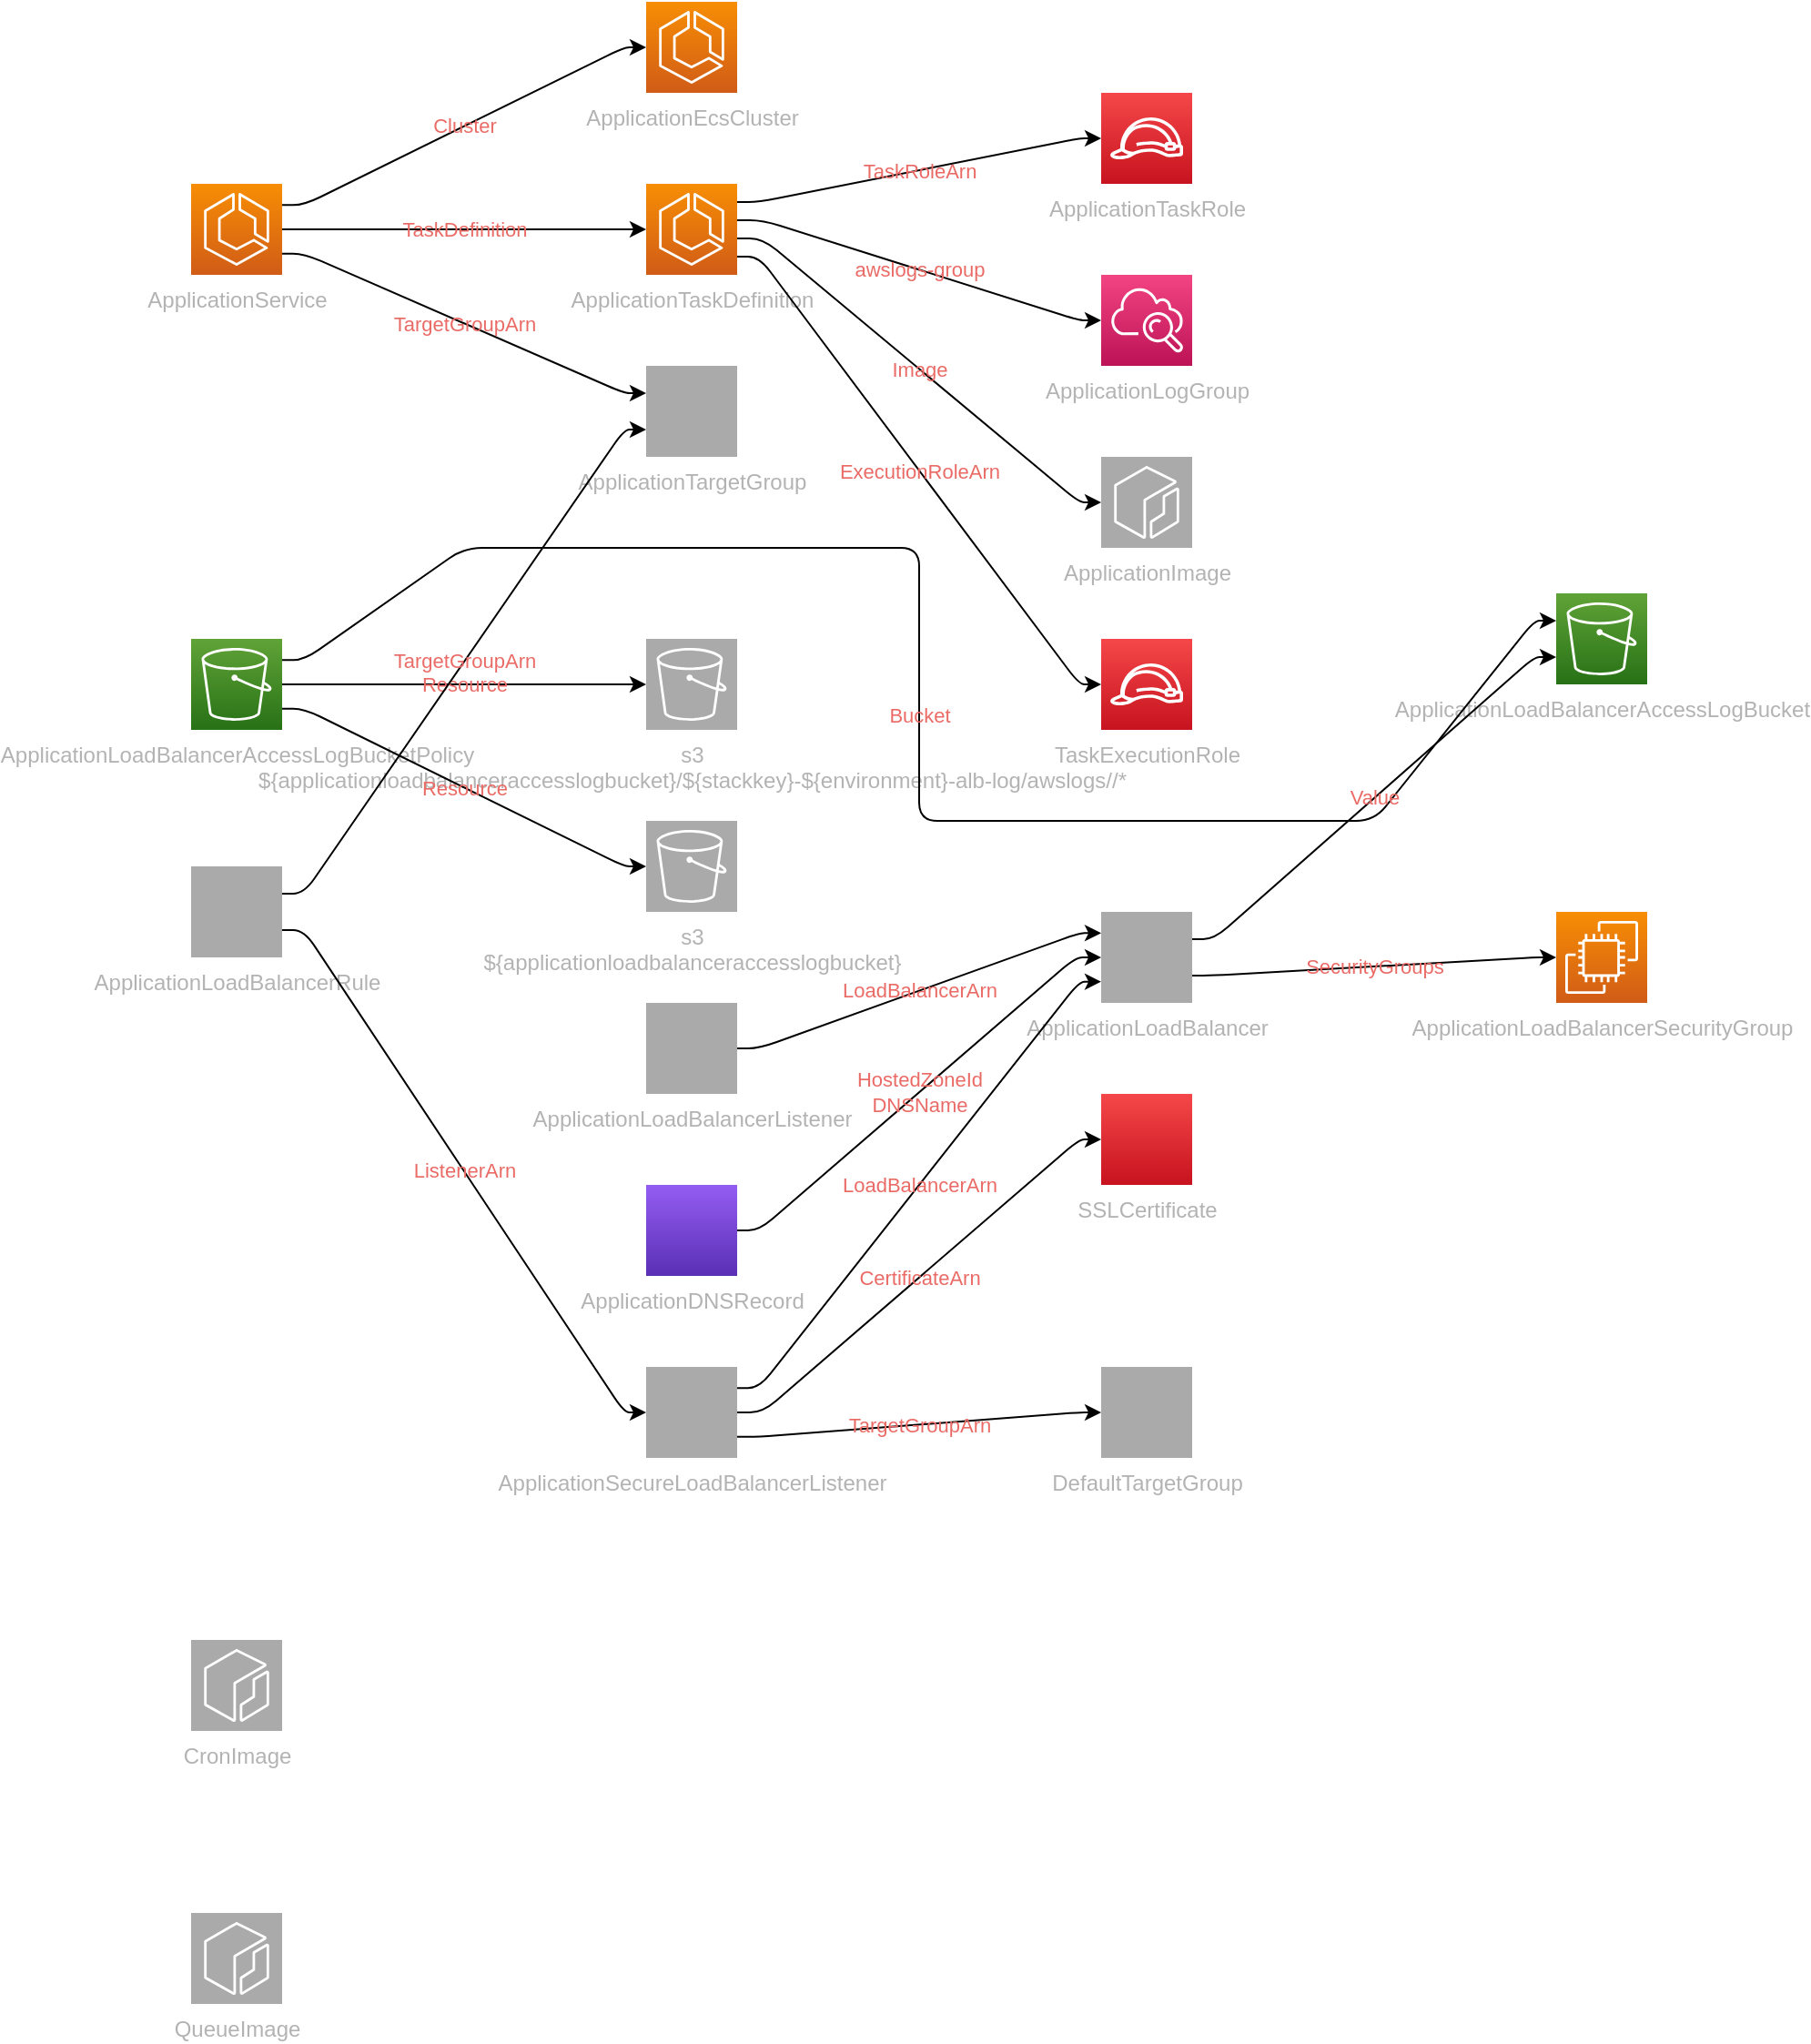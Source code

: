 <mxfile version="13.1.3" pages="2">
            <diagram id="diagramid" name="Diagram">
              <mxGraphModel><root><mxCell id="0"/><mxCell id="1" parent="0"/><mxCell id="2" value="ApplicationImage" style="outlineConnect=0;fontColor=#B3B3B3;gradientColor=#aaaaaa;gradientDirection=north;fillColor=#aaaaaa;strokeColor=#ffffff;dashed=0;verticalLabelPosition=bottom;verticalAlign=top;align=center;html=1;fontSize=12;fontStyle=0;aspect=fixed;shape=mxgraph.aws4.resourceIcon;resIcon=mxgraph.aws4.ecr;" vertex="1" parent="1"><mxGeometry x="500" y="250" width="50" height="50" as="geometry"/></mxCell><mxCell id="3" value="TaskExecutionRole" style="outlineConnect=0;fontColor=#B3B3B3;gradientColor=#F54749;gradientDirection=north;fillColor=#C7131F;strokeColor=#ffffff;dashed=0;verticalLabelPosition=bottom;verticalAlign=top;align=center;html=1;fontSize=12;fontStyle=0;aspect=fixed;shape=mxgraph.aws4.resourceIcon;resIcon=mxgraph.aws4.role;" vertex="1" parent="1"><mxGeometry x="500" y="350" width="50" height="50" as="geometry"/></mxCell><mxCell id="4" value="ApplicationEcsCluster" style="outlineConnect=0;fontColor=#B3B3B3;gradientColor=#F78E04;gradientDirection=north;fillColor=#D05C17;strokeColor=#ffffff;dashed=0;verticalLabelPosition=bottom;verticalAlign=top;align=center;html=1;fontSize=12;fontStyle=0;aspect=fixed;shape=mxgraph.aws4.resourceIcon;resIcon=mxgraph.aws4.ecs;" vertex="1" parent="1"><mxGeometry x="250" width="50" height="50" as="geometry"/></mxCell><mxCell id="5" value="ApplicationTaskRole" style="outlineConnect=0;fontColor=#B3B3B3;gradientColor=#F54749;gradientDirection=north;fillColor=#C7131F;strokeColor=#ffffff;dashed=0;verticalLabelPosition=bottom;verticalAlign=top;align=center;html=1;fontSize=12;fontStyle=0;aspect=fixed;shape=mxgraph.aws4.resourceIcon;resIcon=mxgraph.aws4.role;" vertex="1" parent="1"><mxGeometry x="500" y="50" width="50" height="50" as="geometry"/></mxCell><mxCell id="6" value="ApplicationLogGroup" style="outlineConnect=0;fontColor=#B3B3B3;gradientColor=#F34482;gradientDirection=north;fillColor=#BC1356;strokeColor=#ffffff;dashed=0;verticalLabelPosition=bottom;verticalAlign=top;align=center;html=1;fontSize=12;fontStyle=0;aspect=fixed;shape=mxgraph.aws4.resourceIcon;resIcon=mxgraph.aws4.cloudwatch;" vertex="1" parent="1"><mxGeometry x="500" y="150" width="50" height="50" as="geometry"/></mxCell><mxCell id="7" value="ApplicationTaskDefinition" style="outlineConnect=0;fontColor=#B3B3B3;gradientColor=#F78E04;gradientDirection=north;fillColor=#D05C17;strokeColor=#ffffff;dashed=0;verticalLabelPosition=bottom;verticalAlign=top;align=center;html=1;fontSize=12;fontStyle=0;aspect=fixed;shape=mxgraph.aws4.resourceIcon;resIcon=mxgraph.aws4.ecs;" vertex="1" parent="1"><mxGeometry x="250" y="100" width="50" height="50" as="geometry"/></mxCell><mxCell id="8" value="ApplicationService" style="outlineConnect=0;fontColor=#B3B3B3;gradientColor=#F78E04;gradientDirection=north;fillColor=#D05C17;strokeColor=#ffffff;dashed=0;verticalLabelPosition=bottom;verticalAlign=top;align=center;html=1;fontSize=12;fontStyle=0;aspect=fixed;shape=mxgraph.aws4.resourceIcon;resIcon=mxgraph.aws4.ecs;" vertex="1" parent="1"><mxGeometry y="100" width="50" height="50" as="geometry"/></mxCell><mxCell id="9" value="SSLCertificate" style="outlineConnect=0;fontColor=#B3B3B3;gradientColor=#F54749;gradientDirection=north;fillColor=#C7131F;strokeColor=#ffffff;dashed=0;verticalLabelPosition=bottom;verticalAlign=top;align=center;html=1;fontSize=12;fontStyle=0;aspect=fixed;shape=mxgraph.aws4.resourceIcon;resIcon=mxgraph.aws4.certificatemanager;" vertex="1" parent="1"><mxGeometry x="500" y="600" width="50" height="50" as="geometry"/></mxCell><mxCell id="10" value="DefaultTargetGroup" style="outlineConnect=0;fontColor=#B3B3B3;gradientColor=#aaaaaa;gradientDirection=north;fillColor=#aaaaaa;strokeColor=#ffffff;dashed=0;verticalLabelPosition=bottom;verticalAlign=top;align=center;html=1;fontSize=12;fontStyle=0;aspect=fixed;shape=mxgraph.aws4.resourceIcon;resIcon=mxgraph.aws4.elasticloadbalancingv2;" vertex="1" parent="1"><mxGeometry x="500" y="750" width="50" height="50" as="geometry"/></mxCell><mxCell id="11" value="ApplicationTargetGroup" style="outlineConnect=0;fontColor=#B3B3B3;gradientColor=#aaaaaa;gradientDirection=north;fillColor=#aaaaaa;strokeColor=#ffffff;dashed=0;verticalLabelPosition=bottom;verticalAlign=top;align=center;html=1;fontSize=12;fontStyle=0;aspect=fixed;shape=mxgraph.aws4.resourceIcon;resIcon=mxgraph.aws4.elasticloadbalancingv2;" vertex="1" parent="1"><mxGeometry x="250" y="200" width="50" height="50" as="geometry"/></mxCell><mxCell id="12" value="ApplicationLoadBalancerAccessLogBucket" style="outlineConnect=0;fontColor=#B3B3B3;gradientColor=#60A337;gradientDirection=north;fillColor=#277116;strokeColor=#ffffff;dashed=0;verticalLabelPosition=bottom;verticalAlign=top;align=center;html=1;fontSize=12;fontStyle=0;aspect=fixed;shape=mxgraph.aws4.resourceIcon;resIcon=mxgraph.aws4.s3;" vertex="1" parent="1"><mxGeometry x="750" y="325" width="50" height="50" as="geometry"/></mxCell><mxCell id="13" value="ApplicationLoadBalancerAccessLogBucketPolicy" style="outlineConnect=0;fontColor=#B3B3B3;gradientColor=#60A337;gradientDirection=north;fillColor=#277116;strokeColor=#ffffff;dashed=0;verticalLabelPosition=bottom;verticalAlign=top;align=center;html=1;fontSize=12;fontStyle=0;aspect=fixed;shape=mxgraph.aws4.resourceIcon;resIcon=mxgraph.aws4.s3;" vertex="1" parent="1"><mxGeometry y="350" width="50" height="50" as="geometry"/></mxCell><mxCell id="14" value="ApplicationLoadBalancerSecurityGroup" style="outlineConnect=0;fontColor=#B3B3B3;gradientColor=#F78E04;gradientDirection=north;fillColor=#D05C17;strokeColor=#ffffff;dashed=0;verticalLabelPosition=bottom;verticalAlign=top;align=center;html=1;fontSize=12;fontStyle=0;aspect=fixed;shape=mxgraph.aws4.resourceIcon;resIcon=mxgraph.aws4.ec2;" vertex="1" parent="1"><mxGeometry x="750" y="500" width="50" height="50" as="geometry"/></mxCell><mxCell id="15" value="ApplicationLoadBalancer" style="outlineConnect=0;fontColor=#B3B3B3;gradientColor=#aaaaaa;gradientDirection=north;fillColor=#aaaaaa;strokeColor=#ffffff;dashed=0;verticalLabelPosition=bottom;verticalAlign=top;align=center;html=1;fontSize=12;fontStyle=0;aspect=fixed;shape=mxgraph.aws4.resourceIcon;resIcon=mxgraph.aws4.elasticloadbalancingv2;" vertex="1" parent="1"><mxGeometry x="500" y="500" width="50" height="50" as="geometry"/></mxCell><mxCell id="16" value="ApplicationLoadBalancerListener" style="outlineConnect=0;fontColor=#B3B3B3;gradientColor=#aaaaaa;gradientDirection=north;fillColor=#aaaaaa;strokeColor=#ffffff;dashed=0;verticalLabelPosition=bottom;verticalAlign=top;align=center;html=1;fontSize=12;fontStyle=0;aspect=fixed;shape=mxgraph.aws4.resourceIcon;resIcon=mxgraph.aws4.elasticloadbalancingv2;" vertex="1" parent="1"><mxGeometry x="250" y="550" width="50" height="50" as="geometry"/></mxCell><mxCell id="17" value="ApplicationSecureLoadBalancerListener" style="outlineConnect=0;fontColor=#B3B3B3;gradientColor=#aaaaaa;gradientDirection=north;fillColor=#aaaaaa;strokeColor=#ffffff;dashed=0;verticalLabelPosition=bottom;verticalAlign=top;align=center;html=1;fontSize=12;fontStyle=0;aspect=fixed;shape=mxgraph.aws4.resourceIcon;resIcon=mxgraph.aws4.elasticloadbalancingv2;" vertex="1" parent="1"><mxGeometry x="250" y="750" width="50" height="50" as="geometry"/></mxCell><mxCell id="18" value="ApplicationLoadBalancerRule" style="outlineConnect=0;fontColor=#B3B3B3;gradientColor=#aaaaaa;gradientDirection=north;fillColor=#aaaaaa;strokeColor=#ffffff;dashed=0;verticalLabelPosition=bottom;verticalAlign=top;align=center;html=1;fontSize=12;fontStyle=0;aspect=fixed;shape=mxgraph.aws4.resourceIcon;resIcon=mxgraph.aws4.elasticloadbalancingv2;" vertex="1" parent="1"><mxGeometry y="475" width="50" height="50" as="geometry"/></mxCell><mxCell id="19" value="ApplicationDNSRecord" style="outlineConnect=0;fontColor=#B3B3B3;gradientColor=#945DF2;gradientDirection=north;fillColor=#5A30B5;strokeColor=#ffffff;dashed=0;verticalLabelPosition=bottom;verticalAlign=top;align=center;html=1;fontSize=12;fontStyle=0;aspect=fixed;shape=mxgraph.aws4.resourceIcon;resIcon=mxgraph.aws4.route53;" vertex="1" parent="1"><mxGeometry x="250" y="650" width="50" height="50" as="geometry"/></mxCell><mxCell id="20" value="CronImage" style="outlineConnect=0;fontColor=#B3B3B3;gradientColor=#aaaaaa;gradientDirection=north;fillColor=#aaaaaa;strokeColor=#ffffff;dashed=0;verticalLabelPosition=bottom;verticalAlign=top;align=center;html=1;fontSize=12;fontStyle=0;aspect=fixed;shape=mxgraph.aws4.resourceIcon;resIcon=mxgraph.aws4.ecr;" vertex="1" parent="1"><mxGeometry y="900" width="50" height="50" as="geometry"/></mxCell><mxCell id="21" value="QueueImage" style="outlineConnect=0;fontColor=#B3B3B3;gradientColor=#aaaaaa;gradientDirection=north;fillColor=#aaaaaa;strokeColor=#ffffff;dashed=0;verticalLabelPosition=bottom;verticalAlign=top;align=center;html=1;fontSize=12;fontStyle=0;aspect=fixed;shape=mxgraph.aws4.resourceIcon;resIcon=mxgraph.aws4.ecr;" vertex="1" parent="1"><mxGeometry y="1050" width="50" height="50" as="geometry"/></mxCell><mxCell id="22" value="s3  &#xA;${applicationloadbalanceraccesslogbucket}/${stackkey}-${environment}-alb-log/awslogs//*" style="outlineConnect=0;fontColor=#B3B3B3;gradientColor=#aaaaaa;gradientDirection=north;fillColor=#aaaaaa;strokeColor=#ffffff;dashed=0;verticalLabelPosition=bottom;verticalAlign=top;align=center;html=1;fontSize=12;fontStyle=0;aspect=fixed;shape=mxgraph.aws4.resourceIcon;resIcon=mxgraph.aws4.s3;" vertex="1" parent="1"><mxGeometry x="250" y="350" width="50" height="50" as="geometry"/></mxCell><mxCell id="23" value="s3  &#xA;${applicationloadbalanceraccesslogbucket}" style="outlineConnect=0;fontColor=#B3B3B3;gradientColor=#aaaaaa;gradientDirection=north;fillColor=#aaaaaa;strokeColor=#ffffff;dashed=0;verticalLabelPosition=bottom;verticalAlign=top;align=center;html=1;fontSize=12;fontStyle=0;aspect=fixed;shape=mxgraph.aws4.resourceIcon;resIcon=mxgraph.aws4.s3;" vertex="1" parent="1"><mxGeometry x="250" y="450" width="50" height="50" as="geometry"/></mxCell><mxCell id="ApplicationTaskRole|ApplicationTaskDefinition" value="TaskRoleArn" style="edgeStyle=orthogonalEdgeStyle;rounded=1;orthogonalLoop=1;jettySize=auto;html=1;labelBackgroundColor=none;fontColor=#EA6B66;noEdgeStyle=1;orthogonal=1;" edge="1" parent="1" source="7" target="5"><mxGeometry relative="1" as="geometry"><Array as="points"><mxPoint x="312" y="110"/><mxPoint x="488" y="75"/></Array></mxGeometry></mxCell><mxCell id="ApplicationLogGroup|ApplicationTaskDefinition" value="awslogs-group" style="edgeStyle=orthogonalEdgeStyle;rounded=1;orthogonalLoop=1;jettySize=auto;html=1;labelBackgroundColor=none;fontColor=#EA6B66;noEdgeStyle=1;orthogonal=1;" edge="1" parent="1" source="7" target="6"><mxGeometry relative="1" as="geometry"><Array as="points"><mxPoint x="314" y="120"/><mxPoint x="488" y="175"/></Array></mxGeometry></mxCell><mxCell id="ApplicationImage|ApplicationTaskDefinition" value="Image" style="edgeStyle=orthogonalEdgeStyle;rounded=1;orthogonalLoop=1;jettySize=auto;html=1;labelBackgroundColor=none;fontColor=#EA6B66;noEdgeStyle=1;orthogonal=1;" edge="1" parent="1" source="7" target="2"><mxGeometry relative="1" as="geometry"><Array as="points"><mxPoint x="314" y="130"/><mxPoint x="488" y="275"/></Array></mxGeometry></mxCell><mxCell id="TaskExecutionRole|ApplicationTaskDefinition" value="ExecutionRoleArn" style="edgeStyle=orthogonalEdgeStyle;rounded=1;orthogonalLoop=1;jettySize=auto;html=1;labelBackgroundColor=none;fontColor=#EA6B66;noEdgeStyle=1;orthogonal=1;" edge="1" parent="1" source="7" target="3"><mxGeometry relative="1" as="geometry"><Array as="points"><mxPoint x="312" y="140"/><mxPoint x="488" y="375"/></Array></mxGeometry></mxCell><mxCell id="ApplicationEcsCluster|ApplicationService" value="Cluster" style="edgeStyle=orthogonalEdgeStyle;rounded=1;orthogonalLoop=1;jettySize=auto;html=1;labelBackgroundColor=none;fontColor=#EA6B66;noEdgeStyle=1;orthogonal=1;" edge="1" parent="1" source="8" target="4"><mxGeometry relative="1" as="geometry"><Array as="points"><mxPoint x="62" y="111.667"/><mxPoint x="238" y="25"/></Array></mxGeometry></mxCell><mxCell id="ApplicationTaskDefinition|ApplicationService" value="TaskDefinition" style="edgeStyle=orthogonalEdgeStyle;rounded=1;orthogonalLoop=1;jettySize=auto;html=1;labelBackgroundColor=none;fontColor=#EA6B66;noEdgeStyle=1;orthogonal=1;" edge="1" parent="1" source="8" target="7"><mxGeometry relative="1" as="geometry"><Array as="points"><mxPoint x="64" y="125"/><mxPoint x="238" y="125"/></Array></mxGeometry></mxCell><mxCell id="ApplicationTargetGroup|ApplicationService" value="TargetGroupArn" style="edgeStyle=orthogonalEdgeStyle;rounded=1;orthogonalLoop=1;jettySize=auto;html=1;labelBackgroundColor=none;fontColor=#EA6B66;noEdgeStyle=1;orthogonal=1;" edge="1" parent="1" source="8" target="11"><mxGeometry relative="1" as="geometry"><Array as="points"><mxPoint x="62" y="138.333"/><mxPoint x="238" y="215"/></Array></mxGeometry></mxCell><mxCell id="ApplicationLoadBalancerAccessLogBucket|ApplicationLoadBalancerAccessLogBucketPolicy" value="Bucket" style="edgeStyle=orthogonalEdgeStyle;rounded=1;orthogonalLoop=1;jettySize=auto;html=1;labelBackgroundColor=none;fontColor=#EA6B66;noEdgeStyle=1;orthogonal=1;" edge="1" parent="1" source="13" target="12"><mxGeometry relative="1" as="geometry"><Array as="points"><mxPoint x="62" y="361.667"/><mxPoint x="150" y="300"/><mxPoint x="400" y="300"/><mxPoint x="400" y="450"/><mxPoint x="650" y="450"/><mxPoint x="738" y="340"/></Array></mxGeometry></mxCell><mxCell id="s3  &#xA;${applicationloadbalanceraccesslogbucket}/${stackkey}-${environment}-alb-log/awslogs//*|ApplicationLoadBalancerAccessLogBucketPolicy" value="Resource" style="edgeStyle=orthogonalEdgeStyle;rounded=1;orthogonalLoop=1;jettySize=auto;html=1;labelBackgroundColor=none;fontColor=#EA6B66;noEdgeStyle=1;orthogonal=1;" edge="1" parent="1" source="13" target="22"><mxGeometry relative="1" as="geometry"><Array as="points"><mxPoint x="64" y="375"/><mxPoint x="238" y="375"/></Array></mxGeometry></mxCell><mxCell id="s3  &#xA;${applicationloadbalanceraccesslogbucket}|ApplicationLoadBalancerAccessLogBucketPolicy" value="Resource" style="edgeStyle=orthogonalEdgeStyle;rounded=1;orthogonalLoop=1;jettySize=auto;html=1;labelBackgroundColor=none;fontColor=#EA6B66;noEdgeStyle=1;orthogonal=1;" edge="1" parent="1" source="13" target="23"><mxGeometry relative="1" as="geometry"><Array as="points"><mxPoint x="62" y="388.333"/><mxPoint x="238" y="475"/></Array></mxGeometry></mxCell><mxCell id="ApplicationLoadBalancerAccessLogBucket|ApplicationLoadBalancer" value="Value" style="edgeStyle=orthogonalEdgeStyle;rounded=1;orthogonalLoop=1;jettySize=auto;html=1;labelBackgroundColor=none;fontColor=#EA6B66;noEdgeStyle=1;orthogonal=1;" edge="1" parent="1" source="15" target="12"><mxGeometry relative="1" as="geometry"><Array as="points"><mxPoint x="562" y="515"/><mxPoint x="738" y="360"/></Array></mxGeometry></mxCell><mxCell id="ApplicationLoadBalancerSecurityGroup|ApplicationLoadBalancer" value="SecurityGroups" style="edgeStyle=orthogonalEdgeStyle;rounded=1;orthogonalLoop=1;jettySize=auto;html=1;labelBackgroundColor=none;fontColor=#EA6B66;noEdgeStyle=1;orthogonal=1;" edge="1" parent="1" source="15" target="14"><mxGeometry relative="1" as="geometry"><Array as="points"><mxPoint x="562" y="535"/><mxPoint x="738" y="525"/></Array></mxGeometry></mxCell><mxCell id="ApplicationLoadBalancer|ApplicationLoadBalancerListener" value="LoadBalancerArn" style="edgeStyle=orthogonalEdgeStyle;rounded=1;orthogonalLoop=1;jettySize=auto;html=1;labelBackgroundColor=none;fontColor=#EA6B66;noEdgeStyle=1;orthogonal=1;" edge="1" parent="1" source="16" target="15"><mxGeometry relative="1" as="geometry"><Array as="points"><mxPoint x="312" y="575"/><mxPoint x="488" y="511.667"/></Array></mxGeometry></mxCell><mxCell id="SSLCertificate|ApplicationSecureLoadBalancerListener" value="CertificateArn" style="edgeStyle=orthogonalEdgeStyle;rounded=1;orthogonalLoop=1;jettySize=auto;html=1;labelBackgroundColor=none;fontColor=#EA6B66;noEdgeStyle=1;orthogonal=1;" edge="1" parent="1" source="17" target="9"><mxGeometry relative="1" as="geometry"><Array as="points"><mxPoint x="314" y="775"/><mxPoint x="488" y="625"/></Array></mxGeometry></mxCell><mxCell id="DefaultTargetGroup|ApplicationSecureLoadBalancerListener" value="TargetGroupArn" style="edgeStyle=orthogonalEdgeStyle;rounded=1;orthogonalLoop=1;jettySize=auto;html=1;labelBackgroundColor=none;fontColor=#EA6B66;noEdgeStyle=1;orthogonal=1;" edge="1" parent="1" source="17" target="10"><mxGeometry relative="1" as="geometry"><Array as="points"><mxPoint x="312" y="788.333"/><mxPoint x="488" y="775"/></Array></mxGeometry></mxCell><mxCell id="ApplicationLoadBalancer|ApplicationSecureLoadBalancerListener" value="LoadBalancerArn" style="edgeStyle=orthogonalEdgeStyle;rounded=1;orthogonalLoop=1;jettySize=auto;html=1;labelBackgroundColor=none;fontColor=#EA6B66;noEdgeStyle=1;orthogonal=1;" edge="1" parent="1" source="17" target="15"><mxGeometry relative="1" as="geometry"><Array as="points"><mxPoint x="312" y="761.667"/><mxPoint x="488" y="538.333"/></Array></mxGeometry></mxCell><mxCell id="ApplicationTargetGroup|ApplicationLoadBalancerRule" value="TargetGroupArn" style="edgeStyle=orthogonalEdgeStyle;rounded=1;orthogonalLoop=1;jettySize=auto;html=1;labelBackgroundColor=none;fontColor=#EA6B66;noEdgeStyle=1;orthogonal=1;" edge="1" parent="1" source="18" target="11"><mxGeometry relative="1" as="geometry"><Array as="points"><mxPoint x="62" y="490"/><mxPoint x="238" y="235"/></Array></mxGeometry></mxCell><mxCell id="ApplicationSecureLoadBalancerListener|ApplicationLoadBalancerRule" value="ListenerArn" style="edgeStyle=orthogonalEdgeStyle;rounded=1;orthogonalLoop=1;jettySize=auto;html=1;labelBackgroundColor=none;fontColor=#EA6B66;noEdgeStyle=1;orthogonal=1;" edge="1" parent="1" source="18" target="17"><mxGeometry relative="1" as="geometry"><Array as="points"><mxPoint x="62" y="510"/><mxPoint x="238" y="775"/></Array></mxGeometry></mxCell><mxCell id="ApplicationLoadBalancer|ApplicationDNSRecord" value="HostedZoneId&#xA;DNSName" style="edgeStyle=orthogonalEdgeStyle;rounded=1;orthogonalLoop=1;jettySize=auto;html=1;labelBackgroundColor=none;fontColor=#EA6B66;noEdgeStyle=1;orthogonal=1;" edge="1" parent="1" source="19" target="15"><mxGeometry relative="1" as="geometry"><Array as="points"><mxPoint x="312" y="675"/><mxPoint x="486" y="525"/></Array></mxGeometry></mxCell></root></mxGraphModel>
            </diagram>
          </mxfile>